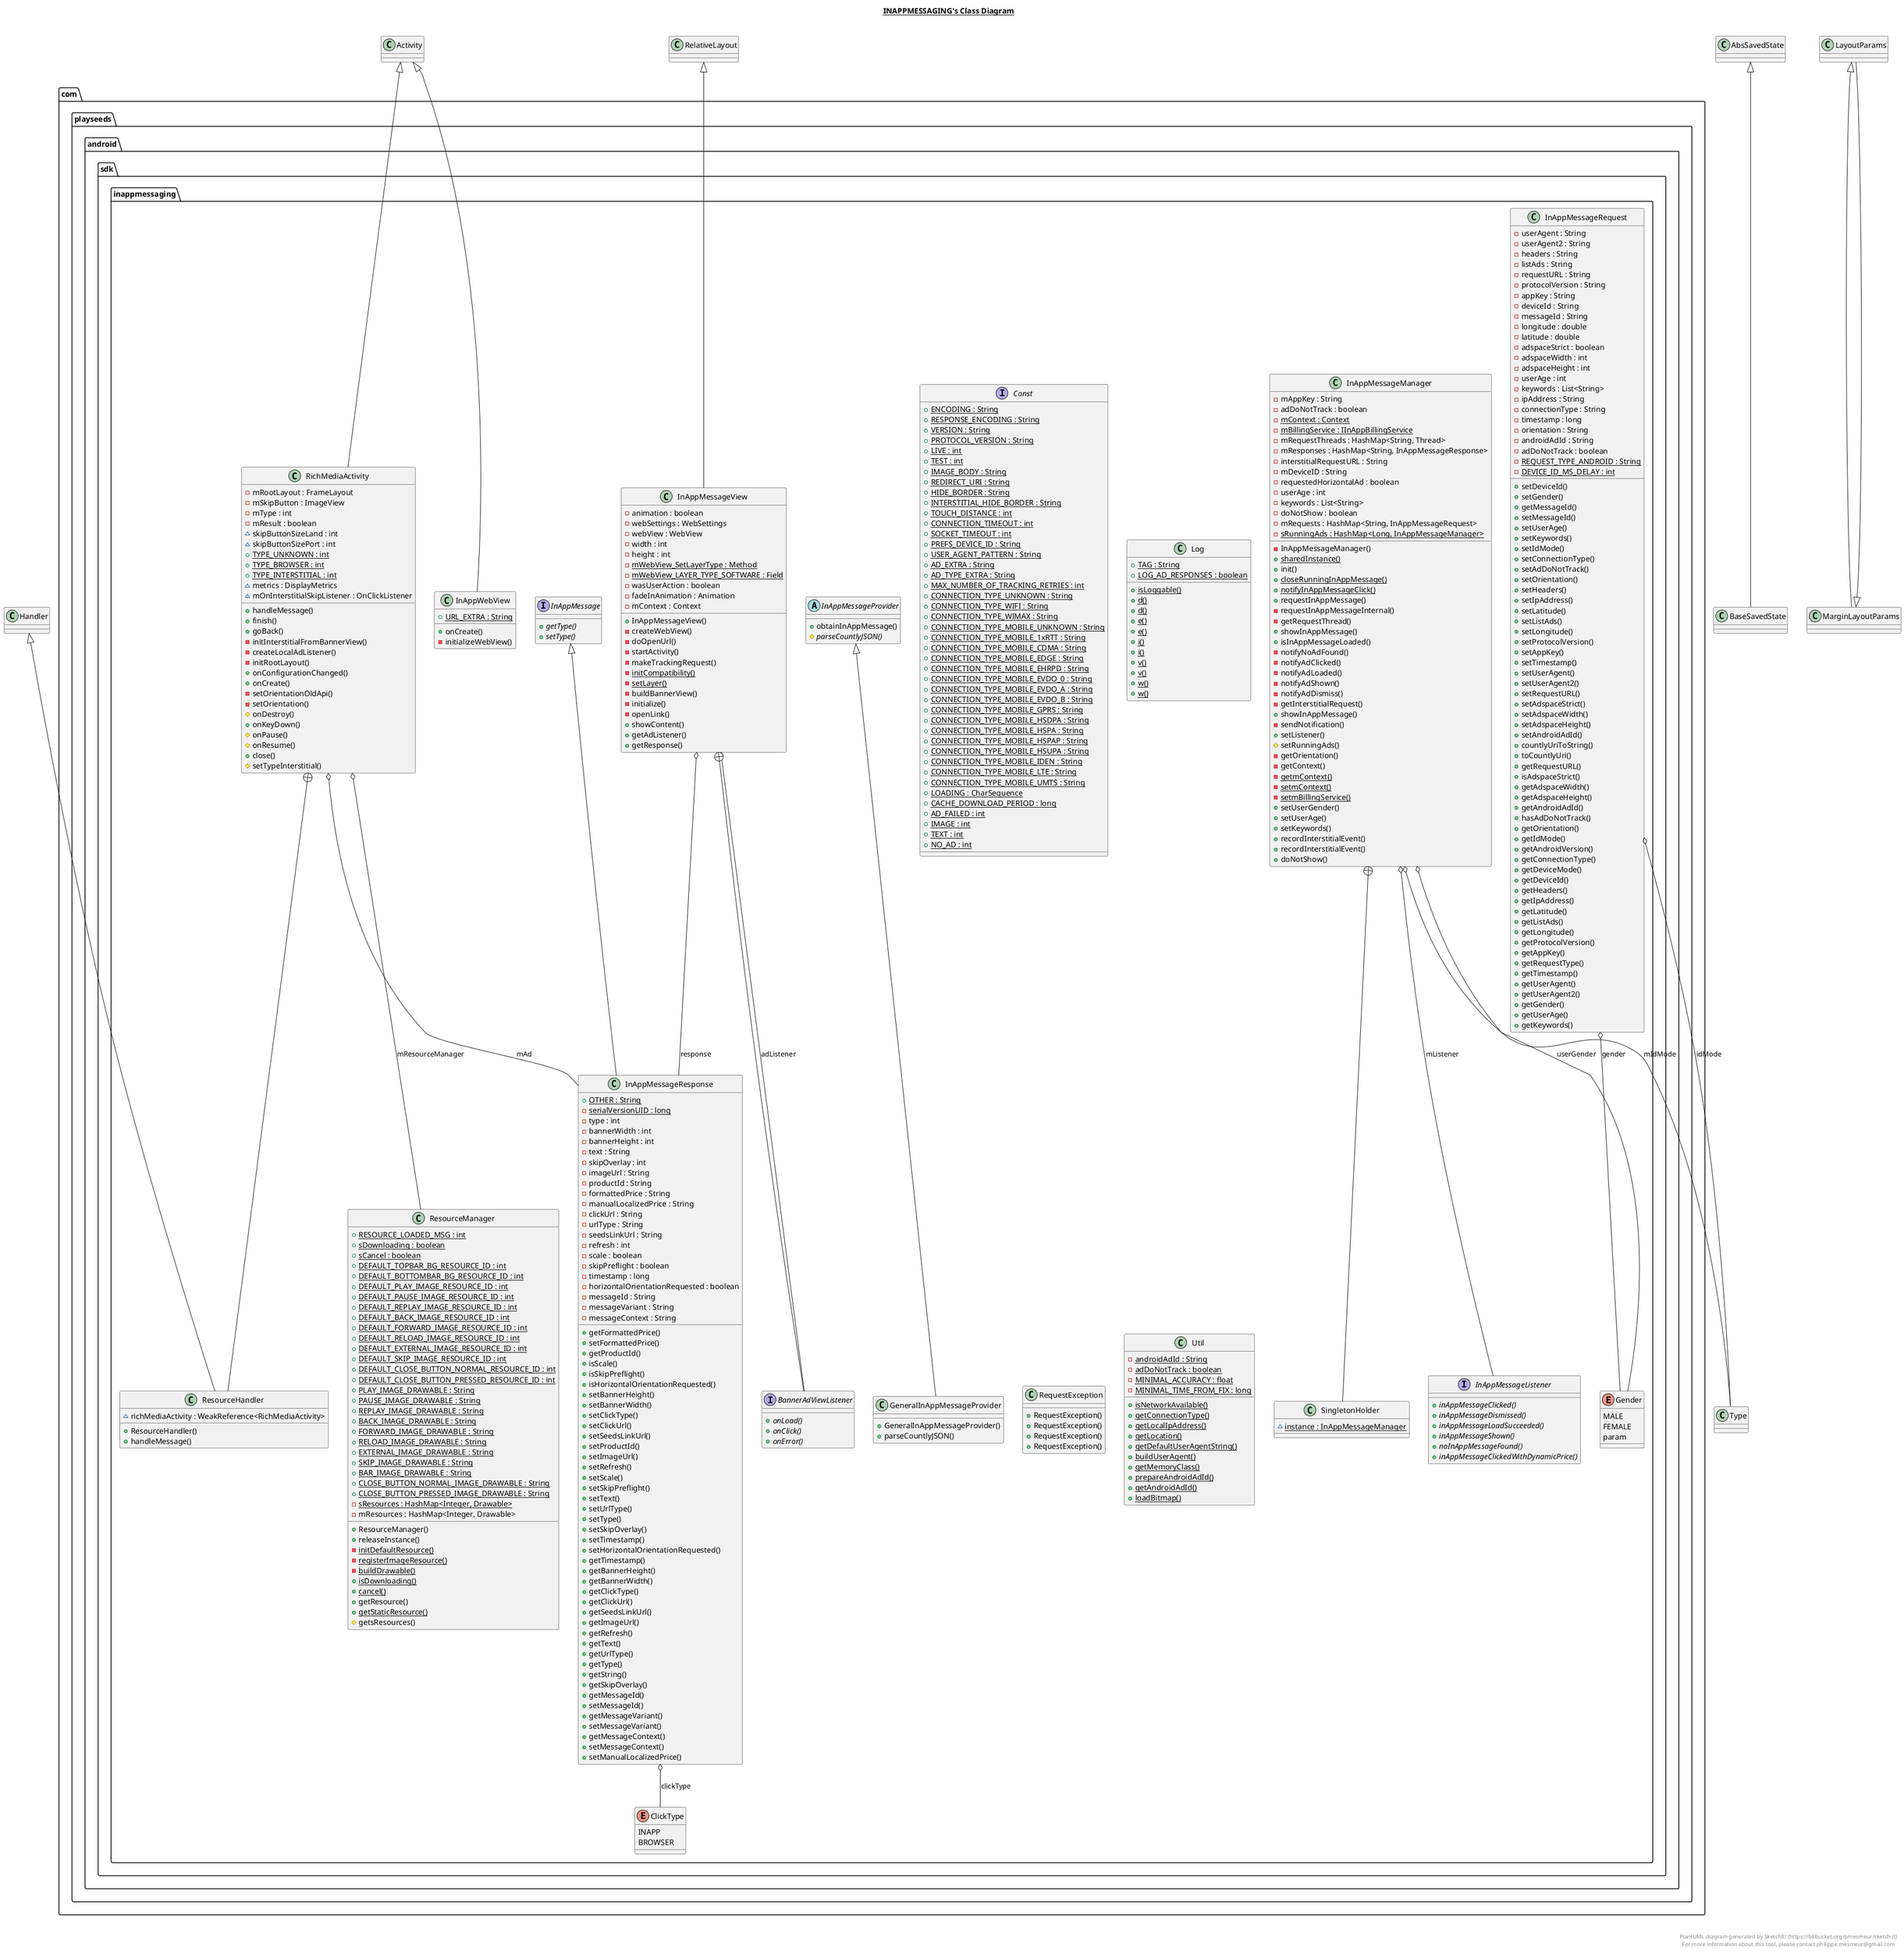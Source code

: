 @startuml

title __INAPPMESSAGING's Class Diagram__\n

  package com.playseeds.android.sdk {
    package com.playseeds.android.sdk.inappmessaging {
      enum ClickType {
        INAPP
        BROWSER
      }
    }
  }
  

  package com.playseeds.android.sdk {
    package com.playseeds.android.sdk.inappmessaging {
      interface Const {
          {static} + ENCODING : String
          {static} + RESPONSE_ENCODING : String
          {static} + VERSION : String
          {static} + PROTOCOL_VERSION : String
          {static} + LIVE : int
          {static} + TEST : int
          {static} + IMAGE_BODY : String
          {static} + REDIRECT_URI : String
          {static} + HIDE_BORDER : String
          {static} + INTERSTITIAL_HIDE_BORDER : String
          {static} + TOUCH_DISTANCE : int
          {static} + CONNECTION_TIMEOUT : int
          {static} + SOCKET_TIMEOUT : int
          {static} + PREFS_DEVICE_ID : String
          {static} + USER_AGENT_PATTERN : String
          {static} + AD_EXTRA : String
          {static} + AD_TYPE_EXTRA : String
          {static} + MAX_NUMBER_OF_TRACKING_RETRIES : int
          {static} + CONNECTION_TYPE_UNKNOWN : String
          {static} + CONNECTION_TYPE_WIFI : String
          {static} + CONNECTION_TYPE_WIMAX : String
          {static} + CONNECTION_TYPE_MOBILE_UNKNOWN : String
          {static} + CONNECTION_TYPE_MOBILE_1xRTT : String
          {static} + CONNECTION_TYPE_MOBILE_CDMA : String
          {static} + CONNECTION_TYPE_MOBILE_EDGE : String
          {static} + CONNECTION_TYPE_MOBILE_EHRPD : String
          {static} + CONNECTION_TYPE_MOBILE_EVDO_0 : String
          {static} + CONNECTION_TYPE_MOBILE_EVDO_A : String
          {static} + CONNECTION_TYPE_MOBILE_EVDO_B : String
          {static} + CONNECTION_TYPE_MOBILE_GPRS : String
          {static} + CONNECTION_TYPE_MOBILE_HSDPA : String
          {static} + CONNECTION_TYPE_MOBILE_HSPA : String
          {static} + CONNECTION_TYPE_MOBILE_HSPAP : String
          {static} + CONNECTION_TYPE_MOBILE_HSUPA : String
          {static} + CONNECTION_TYPE_MOBILE_IDEN : String
          {static} + CONNECTION_TYPE_MOBILE_LTE : String
          {static} + CONNECTION_TYPE_MOBILE_UMTS : String
          {static} + LOADING : CharSequence
          {static} + CACHE_DOWNLOAD_PERIOD : long
          {static} + AD_FAILED : int
          {static} + IMAGE : int
          {static} + TEXT : int
          {static} + NO_AD : int
      }
    }
  }
  

  package com.playseeds.android.sdk {
    package com.playseeds.android.sdk.inappmessaging {
      enum Gender {
        MALE
        FEMALE
        param
      }
    }
  }
  

  package com.playseeds.android.sdk {
    package com.playseeds.android.sdk.inappmessaging {
      class GeneralInAppMessageProvider {
          + GeneralInAppMessageProvider()
          + parseCountlyJSON()
      }
    }
  }
  

  package com.playseeds.android.sdk {
    package com.playseeds.android.sdk.inappmessaging {
      interface InAppMessage {
          {abstract} + getType()
          {abstract} + setType()
      }
    }
  }
  

  package com.playseeds.android.sdk {
    package com.playseeds.android.sdk.inappmessaging {
      interface InAppMessageListener {
          {abstract} + inAppMessageClicked()
          {abstract} + inAppMessageDismissed()
          {abstract} + inAppMessageLoadSucceeded()
          {abstract} + inAppMessageShown()
          {abstract} + noInAppMessageFound()
          {abstract} + inAppMessageClickedWithDynamicPrice()
      }
    }
  }
  

  package com.playseeds.android.sdk {
    package com.playseeds.android.sdk.inappmessaging {
      class InAppMessageManager {
          - mAppKey : String
          - adDoNotTrack : boolean
          {static} - mContext : Context
          {static} - mBillingService : IInAppBillingService
          - mRequestThreads : HashMap<String, Thread>
          - mResponses : HashMap<String, InAppMessageResponse>
          - interstitialRequestURL : String
          - mDeviceID : String
          - requestedHorizontalAd : boolean
          - userAge : int
          - keywords : List<String>
          - doNotShow : boolean
          - mRequests : HashMap<String, InAppMessageRequest>
          {static} - sRunningAds : HashMap<Long, InAppMessageManager>
          - InAppMessageManager()
          {static} + sharedInstance()
          + init()
          {static} + closeRunningInAppMessage()
          {static} + notifyInAppMessageClick()
          + requestInAppMessage()
          - requestInAppMessageInternal()
          - getRequestThread()
          + showInAppMessage()
          + isInAppMessageLoaded()
          - notifyNoAdFound()
          - notifyAdClicked()
          - notifyAdLoaded()
          - notifyAdShown()
          - notifyAdDismiss()
          - getInterstitialRequest()
          + showInAppMessage()
          - sendNotification()
          + setListener()
          # setRunningAds()
          - getOrientation()
          - getContext()
          {static} - getmContext()
          {static} - setmContext()
          {static} - setmBillingService()
          + setUserGender()
          + setUserAge()
          + setKeywords()
          + recordInterstitialEvent()
          + recordInterstitialEvent()
          + doNotShow()
      }
    }
  }
  

  package com.playseeds.android.sdk {
    package com.playseeds.android.sdk.inappmessaging {
      class SingletonHolder {
          {static} ~ instance : InAppMessageManager
      }
    }
  }
  

  package com.playseeds.android.sdk {
    package com.playseeds.android.sdk.inappmessaging {
      abstract class InAppMessageProvider {
          + obtainInAppMessage()
          {abstract} # parseCountlyJSON()
      }
    }
  }
  

  package com.playseeds.android.sdk {
    package com.playseeds.android.sdk.inappmessaging {
      class InAppMessageRequest {
          - userAgent : String
          - userAgent2 : String
          - headers : String
          - listAds : String
          - requestURL : String
          - protocolVersion : String
          - appKey : String
          - deviceId : String
          - messageId : String
          - longitude : double
          - latitude : double
          - adspaceStrict : boolean
          - adspaceWidth : int
          - adspaceHeight : int
          - userAge : int
          - keywords : List<String>
          - ipAddress : String
          - connectionType : String
          - timestamp : long
          - orientation : String
          - androidAdId : String
          - adDoNotTrack : boolean
          {static} - REQUEST_TYPE_ANDROID : String
          {static} - DEVICE_ID_MS_DELAY : int
          + setDeviceId()
          + setGender()
          + getMessageId()
          + setMessageId()
          + setUserAge()
          + setKeywords()
          + setIdMode()
          + setConnectionType()
          + setAdDoNotTrack()
          + setOrientation()
          + setHeaders()
          + setIpAddress()
          + setLatitude()
          + setListAds()
          + setLongitude()
          + setProtocolVersion()
          + setAppKey()
          + setTimestamp()
          + setUserAgent()
          + setUserAgent2()
          + setRequestURL()
          + setAdspaceStrict()
          + setAdspaceWidth()
          + setAdspaceHeight()
          + setAndroidAdId()
          + countlyUriToString()
          + toCountlyUri()
          + getRequestURL()
          + isAdspaceStrict()
          + getAdspaceWidth()
          + getAdspaceHeight()
          + getAndroidAdId()
          + hasAdDoNotTrack()
          + getOrientation()
          + getIdMode()
          + getAndroidVersion()
          + getConnectionType()
          + getDeviceMode()
          + getDeviceId()
          + getHeaders()
          + getIpAddress()
          + getLatitude()
          + getListAds()
          + getLongitude()
          + getProtocolVersion()
          + getAppKey()
          + getRequestType()
          + getTimestamp()
          + getUserAgent()
          + getUserAgent2()
          + getGender()
          + getUserAge()
          + getKeywords()
      }
    }
  }
  

  package com.playseeds.android.sdk {
    package com.playseeds.android.sdk.inappmessaging {
      class InAppMessageResponse {
          {static} + OTHER : String
          {static} - serialVersionUID : long
          - type : int
          - bannerWidth : int
          - bannerHeight : int
          - text : String
          - skipOverlay : int
          - imageUrl : String
          - productId : String
          - formattedPrice : String
          - manualLocalizedPrice : String
          - clickUrl : String
          - urlType : String
          - seedsLinkUrl : String
          - refresh : int
          - scale : boolean
          - skipPreflight : boolean
          - timestamp : long
          - horizontalOrientationRequested : boolean
          - messageId : String
          - messageVariant : String
          - messageContext : String
          + getFormattedPrice()
          + setFormattedPrice()
          + getProductId()
          + isScale()
          + isSkipPreflight()
          + isHorizontalOrientationRequested()
          + setBannerHeight()
          + setBannerWidth()
          + setClickType()
          + setClickUrl()
          + setSeedsLinkUrl()
          + setProductId()
          + setImageUrl()
          + setRefresh()
          + setScale()
          + setSkipPreflight()
          + setText()
          + setUrlType()
          + setType()
          + setSkipOverlay()
          + setTimestamp()
          + setHorizontalOrientationRequested()
          + getTimestamp()
          + getBannerHeight()
          + getBannerWidth()
          + getClickType()
          + getClickUrl()
          + getSeedsLinkUrl()
          + getImageUrl()
          + getRefresh()
          + getText()
          + getUrlType()
          + getType()
          + getString()
          + getSkipOverlay()
          + getMessageId()
          + setMessageId()
          + getMessageVariant()
          + setMessageVariant()
          + getMessageContext()
          + setMessageContext()
          + setManualLocalizedPrice()
      }
    }
  }
  

  package com.playseeds.android.sdk {
    package com.playseeds.android.sdk.inappmessaging {
      class InAppMessageView {
          - animation : boolean
          - webSettings : WebSettings
          - webView : WebView
          - width : int
          - height : int
          {static} - mWebView_SetLayerType : Method
          {static} - mWebView_LAYER_TYPE_SOFTWARE : Field
          - wasUserAction : boolean
          - fadeInAnimation : Animation
          - mContext : Context
          + InAppMessageView()
          - createWebView()
          - doOpenUrl()
          - startActivity()
          - makeTrackingRequest()
          {static} - initCompatibility()
          {static} - setLayer()
          - buildBannerView()
          - initialize()
          - openLink()
          + showContent()
          + getAdListener()
          + getResponse()
      }
    }
  }
  

  package com.playseeds.android.sdk {
    package com.playseeds.android.sdk.inappmessaging {
      interface BannerAdViewListener {
          {abstract} + onLoad()
          {abstract} + onClick()
          {abstract} + onError()
      }
    }
  }
  

  package com.playseeds.android.sdk {
    package com.playseeds.android.sdk.inappmessaging {
      class InAppWebView {
          {static} + URL_EXTRA : String
          + onCreate()
          - initializeWebView()
      }
    }
  }
  

  package com.playseeds.android.sdk {
    package com.playseeds.android.sdk.inappmessaging {
      class Log {
          {static} + TAG : String
          {static} + LOG_AD_RESPONSES : boolean
          {static} + isLoggable()
          {static} + d()
          {static} + d()
          {static} + e()
          {static} + e()
          {static} + i()
          {static} + i()
          {static} + v()
          {static} + v()
          {static} + w()
          {static} + w()
      }
    }
  }
  

  package com.playseeds.android.sdk {
    package com.playseeds.android.sdk.inappmessaging {
      class RequestException {
          + RequestException()
          + RequestException()
          + RequestException()
          + RequestException()
      }
    }
  }
  

  package com.playseeds.android.sdk {
    package com.playseeds.android.sdk.inappmessaging {
      class ResourceManager {
          {static} + RESOURCE_LOADED_MSG : int
          {static} + sDownloading : boolean
          {static} + sCancel : boolean
          {static} + DEFAULT_TOPBAR_BG_RESOURCE_ID : int
          {static} + DEFAULT_BOTTOMBAR_BG_RESOURCE_ID : int
          {static} + DEFAULT_PLAY_IMAGE_RESOURCE_ID : int
          {static} + DEFAULT_PAUSE_IMAGE_RESOURCE_ID : int
          {static} + DEFAULT_REPLAY_IMAGE_RESOURCE_ID : int
          {static} + DEFAULT_BACK_IMAGE_RESOURCE_ID : int
          {static} + DEFAULT_FORWARD_IMAGE_RESOURCE_ID : int
          {static} + DEFAULT_RELOAD_IMAGE_RESOURCE_ID : int
          {static} + DEFAULT_EXTERNAL_IMAGE_RESOURCE_ID : int
          {static} + DEFAULT_SKIP_IMAGE_RESOURCE_ID : int
          {static} + DEFAULT_CLOSE_BUTTON_NORMAL_RESOURCE_ID : int
          {static} + DEFAULT_CLOSE_BUTTON_PRESSED_RESOURCE_ID : int
          {static} + PLAY_IMAGE_DRAWABLE : String
          {static} + PAUSE_IMAGE_DRAWABLE : String
          {static} + REPLAY_IMAGE_DRAWABLE : String
          {static} + BACK_IMAGE_DRAWABLE : String
          {static} + FORWARD_IMAGE_DRAWABLE : String
          {static} + RELOAD_IMAGE_DRAWABLE : String
          {static} + EXTERNAL_IMAGE_DRAWABLE : String
          {static} + SKIP_IMAGE_DRAWABLE : String
          {static} + BAR_IMAGE_DRAWABLE : String
          {static} + CLOSE_BUTTON_NORMAL_IMAGE_DRAWABLE : String
          {static} + CLOSE_BUTTON_PRESSED_IMAGE_DRAWABLE : String
          {static} - sResources : HashMap<Integer, Drawable>
          - mResources : HashMap<Integer, Drawable>
          + ResourceManager()
          + releaseInstance()
          {static} - initDefaultResource()
          {static} - registerImageResource()
          {static} - buildDrawable()
          {static} + isDownloading()
          {static} + cancel()
          + getResource()
          {static} + getStaticResource()
          # getsResources()
      }
    }
  }
  

  package com.playseeds.android.sdk {
    package com.playseeds.android.sdk.inappmessaging {
      class RichMediaActivity {
          - mRootLayout : FrameLayout
          - mSkipButton : ImageView
          - mType : int
          - mResult : boolean
          ~ skipButtonSizeLand : int
          ~ skipButtonSizePort : int
          {static} + TYPE_UNKNOWN : int
          {static} + TYPE_BROWSER : int
          {static} + TYPE_INTERSTITIAL : int
          ~ metrics : DisplayMetrics
          ~ mOnInterstitialSkipListener : OnClickListener
          + handleMessage()
          + finish()
          + goBack()
          - initInterstitialFromBannerView()
          - createLocalAdListener()
          - initRootLayout()
          + onConfigurationChanged()
          + onCreate()
          - setOrientationOldApi()
          - setOrientation()
          # onDestroy()
          + onKeyDown()
          # onPause()
          # onResume()
          + close()
          # setTypeInterstitial()
      }
    }
  }
  

  package com.playseeds.android.sdk {
    package com.playseeds.android.sdk.inappmessaging {
      class ResourceHandler {
          ~ richMediaActivity : WeakReference<RichMediaActivity>
          + ResourceHandler()
          + handleMessage()
      }
    }
  }
  

  package com.playseeds.android.sdk {
    package com.playseeds.android.sdk.inappmessaging {
      class Util {
          {static} - androidAdId : String
          {static} - adDoNotTrack : boolean
          {static} - MINIMAL_ACCURACY : float
          {static} - MINIMAL_TIME_FROM_FIX : long
          {static} + isNetworkAvailable()
          {static} + getConnectionType()
          {static} + getLocalIpAddress()
          {static} + getLocation()
          {static} + getDefaultUserAgentString()
          {static} + buildUserAgent()
          {static} + getMemoryClass()
          {static} + prepareAndroidAdId()
          {static} + getAndroidAdId()
          {static} + loadBitmap()
      }
    }
  }
  

  GeneralInAppMessageProvider -up-|> InAppMessageProvider
  InAppMessageManager o-- InAppMessageListener : mListener
  InAppMessageManager o-- Type : mIdMode
  InAppMessageManager o-- Gender : userGender
  InAppMessageManager +-down- SingletonHolder
  InAppMessageRequest o-- Type : idMode
  InAppMessageRequest o-- Gender : gender
  InAppMessageResponse -up-|> InAppMessage
  InAppMessageResponse o-- ClickType : clickType
  InAppMessageView -up-|> RelativeLayout
  InAppMessageView o-- InAppMessageResponse : response
  InAppMessageView o-- BannerAdViewListener : adListener
  InAppMessageView +-down- BannerAdViewListener
  LayoutParams -up-|> MarginLayoutParams
  MarginLayoutParams -up-|> LayoutParams
  BaseSavedState -up-|> AbsSavedState
  InAppWebView -up-|> Activity
  RichMediaActivity -up-|> Activity
  RichMediaActivity o-- ResourceManager : mResourceManager
  RichMediaActivity o-- InAppMessageResponse : mAd
  RichMediaActivity +-down- ResourceHandler
  ResourceHandler -up-|> Handler


right footer


PlantUML diagram generated by SketchIt! (https://bitbucket.org/pmesmeur/sketch.it)
For more information about this tool, please contact philippe.mesmeur@gmail.com
endfooter

@enduml
